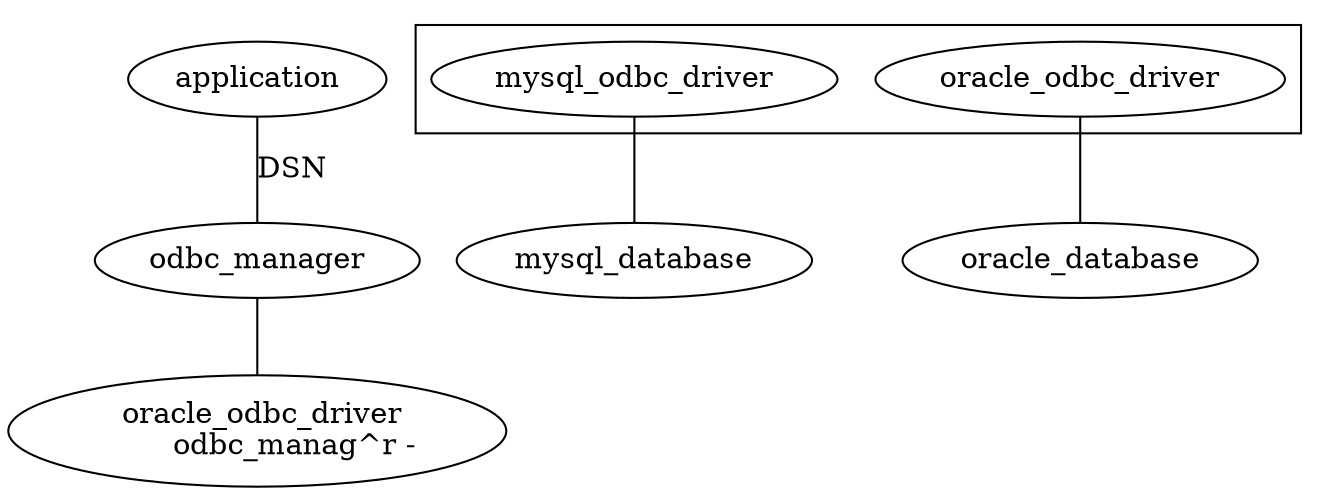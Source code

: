 






digraph odbc {

	edge[dir=none]
	
	application -> odbc_manager [ label = "DSN" ]
	odbc_manager ->< oracle_odbc_driver
	odbc_manag^r -> mysql_odbc_driver
	oracle_odbc_driver -> oracle_database
	mysql_odbc_driver -> mysql_database

	subgraph cluster_odbc_driver {
		oracle_odbc_driver
		mysql_odbc_driver
	}
	





}
